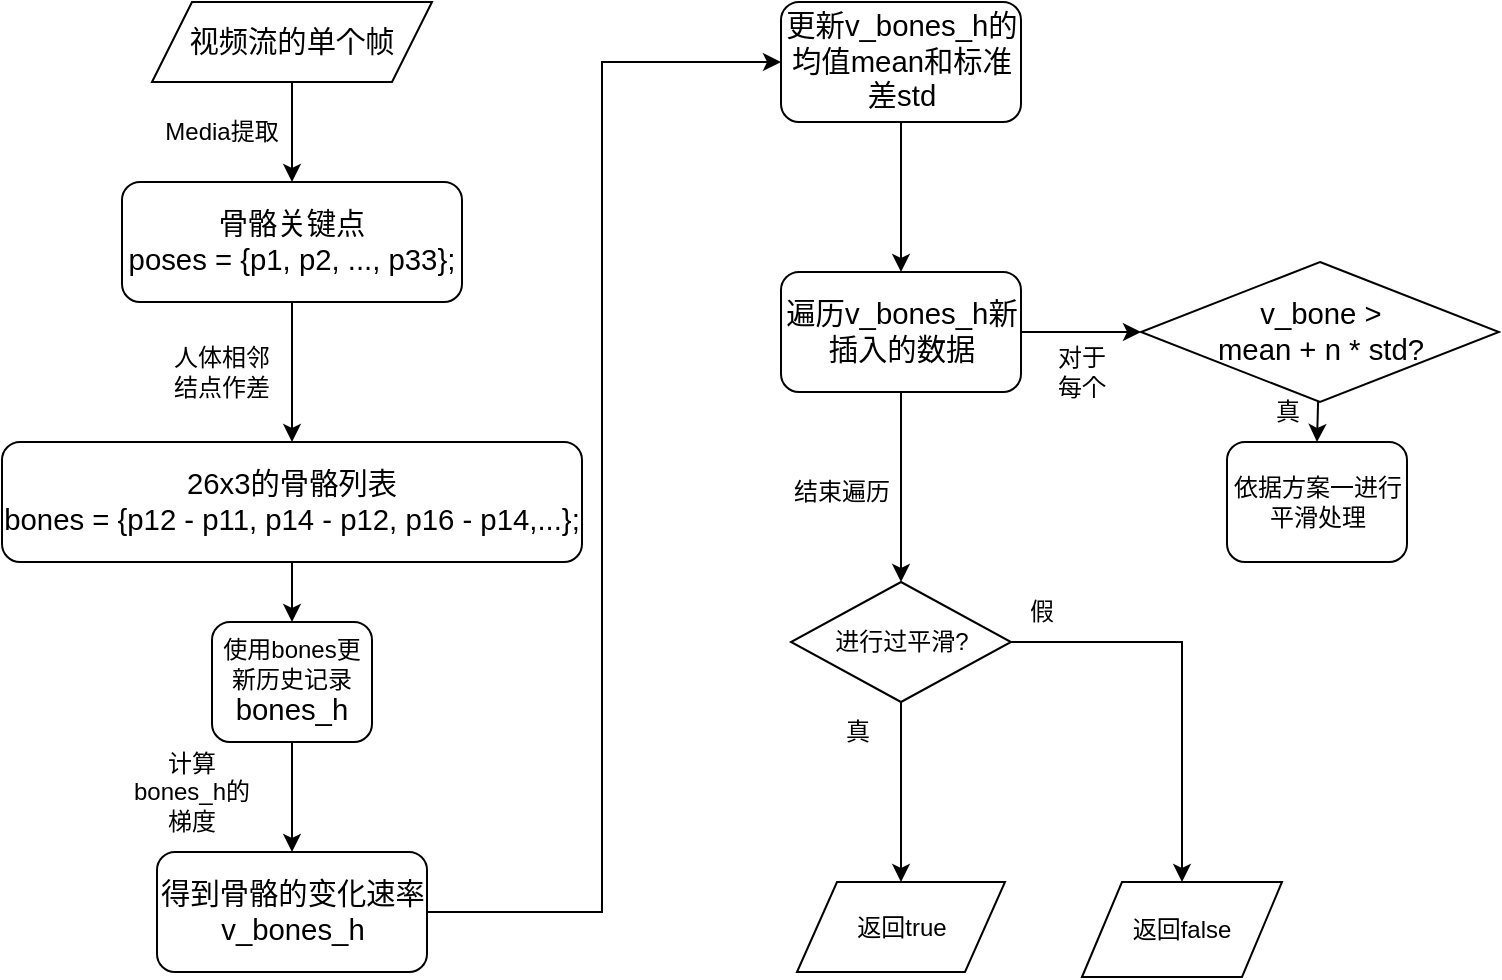 <mxfile version="16.2.4" type="github"><diagram id="D9cXtH38BFdvMCetPMp3" name="Page-1"><mxGraphModel dx="521" dy="500" grid="0" gridSize="10" guides="1" tooltips="1" connect="1" arrows="1" fold="1" page="0" pageScale="1" pageWidth="827" pageHeight="1169" background="#FFFFFF" math="0" shadow="0"><root><mxCell id="0"/><mxCell id="1" parent="0"/><mxCell id="auT4DvwMIFdbMKz-RzGv-1" value="&lt;span class=&quot;NormalTok&quot;&gt;&lt;span style=&quot;font-size: 11.0pt&quot;&gt;视频流的单个帧&lt;/span&gt;&lt;/span&gt;" style="shape=parallelogram;perimeter=parallelogramPerimeter;whiteSpace=wrap;html=1;fixedSize=1;size=20;" vertex="1" parent="1"><mxGeometry x="535" y="210" width="140" height="40" as="geometry"/></mxCell><mxCell id="auT4DvwMIFdbMKz-RzGv-2" value="&lt;span class=&quot;NormalTok&quot;&gt;&lt;span style=&quot;font-size: 11.0pt&quot;&gt;骨骼关键点&lt;br&gt;&lt;/span&gt;&lt;span lang=&quot;EN-US&quot; style=&quot;font-size: 11.0pt&quot;&gt;poses = {p1, p2, ..., p33};&lt;/span&gt;&lt;/span&gt;" style="rounded=1;whiteSpace=wrap;html=1;" vertex="1" parent="1"><mxGeometry x="520" y="300" width="170" height="60" as="geometry"/></mxCell><mxCell id="auT4DvwMIFdbMKz-RzGv-3" value="" style="endArrow=classic;html=1;rounded=0;" edge="1" parent="1" source="auT4DvwMIFdbMKz-RzGv-1" target="auT4DvwMIFdbMKz-RzGv-2"><mxGeometry width="50" height="50" relative="1" as="geometry"><mxPoint x="850" y="480" as="sourcePoint"/><mxPoint x="900" y="430" as="targetPoint"/><Array as="points"/></mxGeometry></mxCell><mxCell id="auT4DvwMIFdbMKz-RzGv-4" value="Media提取" style="text;html=1;strokeColor=none;fillColor=none;align=center;verticalAlign=middle;whiteSpace=wrap;rounded=0;" vertex="1" parent="1"><mxGeometry x="540" y="260" width="60" height="30" as="geometry"/></mxCell><mxCell id="auT4DvwMIFdbMKz-RzGv-5" value="&lt;span class=&quot;DecValTok&quot;&gt;&lt;span lang=&quot;EN-US&quot; style=&quot;font-size: 11.0pt&quot;&gt;26x&lt;/span&gt;&lt;/span&gt;&lt;span class=&quot;DecValTok&quot;&gt;&lt;span lang=&quot;EN-US&quot; style=&quot;font-size: 11.0pt&quot;&gt;3的&lt;/span&gt;&lt;/span&gt;&lt;span class=&quot;NormalTok&quot;&gt;&lt;span style=&quot;font-size: 11.0pt&quot;&gt;骨骼列表&lt;br&gt;&lt;/span&gt;&lt;/span&gt;&lt;span class=&quot;NormalTok&quot;&gt;&lt;span lang=&quot;EN-US&quot; style=&quot;font-size: 11.0pt&quot;&gt;bones = {p12 - p11, p14 - p12, p16 - p14,...};&lt;/span&gt;&lt;/span&gt;" style="rounded=1;whiteSpace=wrap;html=1;" vertex="1" parent="1"><mxGeometry x="460" y="430" width="290" height="60" as="geometry"/></mxCell><mxCell id="auT4DvwMIFdbMKz-RzGv-6" value="" style="endArrow=classic;html=1;rounded=0;" edge="1" parent="1" source="auT4DvwMIFdbMKz-RzGv-2" target="auT4DvwMIFdbMKz-RzGv-5"><mxGeometry width="50" height="50" relative="1" as="geometry"><mxPoint x="850" y="490" as="sourcePoint"/><mxPoint x="900" y="440" as="targetPoint"/></mxGeometry></mxCell><mxCell id="auT4DvwMIFdbMKz-RzGv-7" value="人体相邻结点作差" style="text;html=1;strokeColor=none;fillColor=none;align=center;verticalAlign=middle;whiteSpace=wrap;rounded=0;" vertex="1" parent="1"><mxGeometry x="540" y="380" width="60" height="30" as="geometry"/></mxCell><mxCell id="auT4DvwMIFdbMKz-RzGv-8" value="使用bones更新历史记录&lt;span class=&quot;NormalTok&quot;&gt;&lt;span lang=&quot;EN-US&quot; style=&quot;font-size: 11.0pt&quot;&gt;bones_h&lt;/span&gt;&lt;/span&gt;" style="rounded=1;whiteSpace=wrap;html=1;" vertex="1" parent="1"><mxGeometry x="565" y="520" width="80" height="60" as="geometry"/></mxCell><mxCell id="auT4DvwMIFdbMKz-RzGv-9" value="" style="endArrow=classic;html=1;rounded=0;" edge="1" parent="1" source="auT4DvwMIFdbMKz-RzGv-5" target="auT4DvwMIFdbMKz-RzGv-8"><mxGeometry width="50" height="50" relative="1" as="geometry"><mxPoint x="850" y="480" as="sourcePoint"/><mxPoint x="900" y="430" as="targetPoint"/></mxGeometry></mxCell><mxCell id="auT4DvwMIFdbMKz-RzGv-10" value="&lt;span class=&quot;NormalTok&quot;&gt;&lt;span style=&quot;font-size: 11.0pt&quot;&gt;得到骨骼的变化速率&lt;br&gt;&lt;/span&gt;&lt;span lang=&quot;EN-US&quot; style=&quot;font-size: 11.0pt&quot;&gt;v_bones_h&lt;/span&gt;&lt;/span&gt;" style="rounded=1;whiteSpace=wrap;html=1;" vertex="1" parent="1"><mxGeometry x="537.5" y="635" width="135" height="60" as="geometry"/></mxCell><mxCell id="auT4DvwMIFdbMKz-RzGv-11" value="" style="endArrow=classic;html=1;rounded=0;" edge="1" parent="1" source="auT4DvwMIFdbMKz-RzGv-8" target="auT4DvwMIFdbMKz-RzGv-10"><mxGeometry width="50" height="50" relative="1" as="geometry"><mxPoint x="850" y="470" as="sourcePoint"/><mxPoint x="900" y="420" as="targetPoint"/></mxGeometry></mxCell><mxCell id="auT4DvwMIFdbMKz-RzGv-12" value="&lt;font style=&quot;font-size: 12px&quot;&gt;&lt;span class=&quot;NormalTok&quot;&gt;计算&lt;span lang=&quot;EN-US&quot;&gt;bones_h&lt;/span&gt;&lt;/span&gt;&lt;span class=&quot;NormalTok&quot;&gt;的梯度&lt;/span&gt;&lt;/font&gt;" style="text;html=1;strokeColor=none;fillColor=none;align=center;verticalAlign=middle;whiteSpace=wrap;rounded=0;" vertex="1" parent="1"><mxGeometry x="520" y="590" width="70" height="30" as="geometry"/></mxCell><mxCell id="auT4DvwMIFdbMKz-RzGv-13" value="&lt;span class=&quot;NormalTok&quot;&gt;&lt;span lang=&quot;EN-US&quot; style=&quot;font-size: 11.0pt&quot;&gt;更新v_bones_h&lt;/span&gt;&lt;/span&gt;&lt;span class=&quot;NormalTok&quot;&gt;&lt;span style=&quot;font-size: 11.0pt&quot;&gt;的均值&lt;/span&gt;&lt;span lang=&quot;EN-US&quot; style=&quot;font-size: 11.0pt&quot;&gt;mean&lt;/span&gt;&lt;/span&gt;&lt;span class=&quot;NormalTok&quot;&gt;&lt;span style=&quot;font-size: 11.0pt&quot;&gt;和标准差&lt;/span&gt;&lt;span lang=&quot;EN-US&quot; style=&quot;font-size: 11.0pt&quot;&gt;std&lt;/span&gt;&lt;/span&gt;" style="rounded=1;whiteSpace=wrap;html=1;fontSize=12;" vertex="1" parent="1"><mxGeometry x="849.5" y="210" width="120" height="60" as="geometry"/></mxCell><mxCell id="auT4DvwMIFdbMKz-RzGv-14" value="" style="endArrow=classic;html=1;rounded=0;fontSize=12;" edge="1" parent="1" source="auT4DvwMIFdbMKz-RzGv-10" target="auT4DvwMIFdbMKz-RzGv-13"><mxGeometry width="50" height="50" relative="1" as="geometry"><mxPoint x="850" y="450" as="sourcePoint"/><mxPoint x="900" y="400" as="targetPoint"/><Array as="points"><mxPoint x="760" y="665"/><mxPoint x="760" y="240"/></Array></mxGeometry></mxCell><mxCell id="auT4DvwMIFdbMKz-RzGv-15" value="&lt;span class=&quot;CommentTok&quot;&gt;&lt;span style=&quot;font-size: 11.0pt&quot;&gt;遍历&lt;/span&gt;&lt;span lang=&quot;EN-US&quot; style=&quot;font-size: 11.0pt&quot;&gt;v_bones_h&lt;/span&gt;&lt;/span&gt;&lt;span class=&quot;CommentTok&quot;&gt;&lt;span style=&quot;font-size: 11.0pt&quot;&gt;新插入的数据&lt;/span&gt;&lt;/span&gt;" style="rounded=1;whiteSpace=wrap;html=1;fontSize=12;" vertex="1" parent="1"><mxGeometry x="849.5" y="345" width="120" height="60" as="geometry"/></mxCell><mxCell id="auT4DvwMIFdbMKz-RzGv-16" value="&lt;span class=&quot;NormalTok&quot;&gt;&lt;span lang=&quot;EN-US&quot; style=&quot;font-size: 11.0pt&quot;&gt;v_bone &amp;gt;&lt;br&gt;mean + n * std?&lt;/span&gt;&lt;/span&gt;" style="rhombus;whiteSpace=wrap;html=1;fontSize=12;" vertex="1" parent="1"><mxGeometry x="1029.5" y="340" width="179" height="70" as="geometry"/></mxCell><mxCell id="auT4DvwMIFdbMKz-RzGv-17" value="" style="endArrow=classic;html=1;rounded=0;fontSize=12;" edge="1" parent="1" source="auT4DvwMIFdbMKz-RzGv-15" target="auT4DvwMIFdbMKz-RzGv-16"><mxGeometry width="50" height="50" relative="1" as="geometry"><mxPoint x="889.5" y="410" as="sourcePoint"/><mxPoint x="939.5" y="360" as="targetPoint"/></mxGeometry></mxCell><mxCell id="auT4DvwMIFdbMKz-RzGv-18" value="" style="endArrow=classic;html=1;rounded=0;fontSize=12;" edge="1" parent="1" source="auT4DvwMIFdbMKz-RzGv-13" target="auT4DvwMIFdbMKz-RzGv-15"><mxGeometry width="50" height="50" relative="1" as="geometry"><mxPoint x="889.5" y="410" as="sourcePoint"/><mxPoint x="939.5" y="360" as="targetPoint"/></mxGeometry></mxCell><mxCell id="auT4DvwMIFdbMKz-RzGv-19" value="" style="endArrow=classic;html=1;rounded=0;fontSize=12;entryX=0.5;entryY=0;entryDx=0;entryDy=0;" edge="1" parent="1" source="auT4DvwMIFdbMKz-RzGv-16" target="auT4DvwMIFdbMKz-RzGv-20"><mxGeometry width="50" height="50" relative="1" as="geometry"><mxPoint x="889.5" y="410" as="sourcePoint"/><mxPoint x="979.5" y="530" as="targetPoint"/></mxGeometry></mxCell><mxCell id="auT4DvwMIFdbMKz-RzGv-20" value="依据方案一进行平滑处理" style="rounded=1;whiteSpace=wrap;html=1;fontSize=12;" vertex="1" parent="1"><mxGeometry x="1072.5" y="430" width="90" height="60" as="geometry"/></mxCell><mxCell id="auT4DvwMIFdbMKz-RzGv-21" value="真" style="text;html=1;strokeColor=none;fillColor=none;align=center;verticalAlign=middle;whiteSpace=wrap;rounded=0;fontSize=12;" vertex="1" parent="1"><mxGeometry x="1072.5" y="400" width="60" height="30" as="geometry"/></mxCell><mxCell id="auT4DvwMIFdbMKz-RzGv-22" value="返回true" style="shape=parallelogram;perimeter=parallelogramPerimeter;whiteSpace=wrap;html=1;fixedSize=1;fontSize=12;" vertex="1" parent="1"><mxGeometry x="857.5" y="650" width="104" height="45" as="geometry"/></mxCell><mxCell id="auT4DvwMIFdbMKz-RzGv-23" value="返回false" style="shape=parallelogram;perimeter=parallelogramPerimeter;whiteSpace=wrap;html=1;fixedSize=1;fontSize=12;" vertex="1" parent="1"><mxGeometry x="1000" y="650" width="100" height="47.5" as="geometry"/></mxCell><mxCell id="auT4DvwMIFdbMKz-RzGv-24" value="对于&lt;br&gt;每个" style="text;html=1;strokeColor=none;fillColor=none;align=center;verticalAlign=middle;whiteSpace=wrap;rounded=0;fontSize=12;" vertex="1" parent="1"><mxGeometry x="969.5" y="380" width="60" height="30" as="geometry"/></mxCell><mxCell id="auT4DvwMIFdbMKz-RzGv-25" value="" style="endArrow=classic;html=1;rounded=0;fontSize=12;" edge="1" parent="1" source="auT4DvwMIFdbMKz-RzGv-15" target="auT4DvwMIFdbMKz-RzGv-26"><mxGeometry width="50" height="50" relative="1" as="geometry"><mxPoint x="840" y="530" as="sourcePoint"/><mxPoint x="910" y="450" as="targetPoint"/></mxGeometry></mxCell><mxCell id="auT4DvwMIFdbMKz-RzGv-26" value="进行过平滑?" style="rhombus;whiteSpace=wrap;html=1;fontSize=12;" vertex="1" parent="1"><mxGeometry x="854.5" y="500" width="110" height="60" as="geometry"/></mxCell><mxCell id="auT4DvwMIFdbMKz-RzGv-27" value="结束遍历" style="text;html=1;strokeColor=none;fillColor=none;align=center;verticalAlign=middle;whiteSpace=wrap;rounded=0;fontSize=12;" vertex="1" parent="1"><mxGeometry x="849.5" y="440" width="60" height="30" as="geometry"/></mxCell><mxCell id="auT4DvwMIFdbMKz-RzGv-28" value="" style="endArrow=classic;html=1;rounded=0;fontSize=12;" edge="1" parent="1" source="auT4DvwMIFdbMKz-RzGv-26" target="auT4DvwMIFdbMKz-RzGv-22"><mxGeometry width="50" height="50" relative="1" as="geometry"><mxPoint x="840" y="530" as="sourcePoint"/><mxPoint x="890" y="480" as="targetPoint"/></mxGeometry></mxCell><mxCell id="auT4DvwMIFdbMKz-RzGv-29" value="真" style="text;html=1;strokeColor=none;fillColor=none;align=center;verticalAlign=middle;whiteSpace=wrap;rounded=0;fontSize=12;" vertex="1" parent="1"><mxGeometry x="857.5" y="560" width="60" height="30" as="geometry"/></mxCell><mxCell id="auT4DvwMIFdbMKz-RzGv-30" value="" style="endArrow=classic;html=1;rounded=0;fontSize=12;" edge="1" parent="1" source="auT4DvwMIFdbMKz-RzGv-26" target="auT4DvwMIFdbMKz-RzGv-23"><mxGeometry width="50" height="50" relative="1" as="geometry"><mxPoint x="840" y="530" as="sourcePoint"/><mxPoint x="890" y="480" as="targetPoint"/><Array as="points"><mxPoint x="1050" y="530"/></Array></mxGeometry></mxCell><mxCell id="auT4DvwMIFdbMKz-RzGv-31" value="假" style="text;html=1;strokeColor=none;fillColor=none;align=center;verticalAlign=middle;whiteSpace=wrap;rounded=0;fontSize=12;" vertex="1" parent="1"><mxGeometry x="950" y="500" width="60" height="30" as="geometry"/></mxCell></root></mxGraphModel></diagram></mxfile>